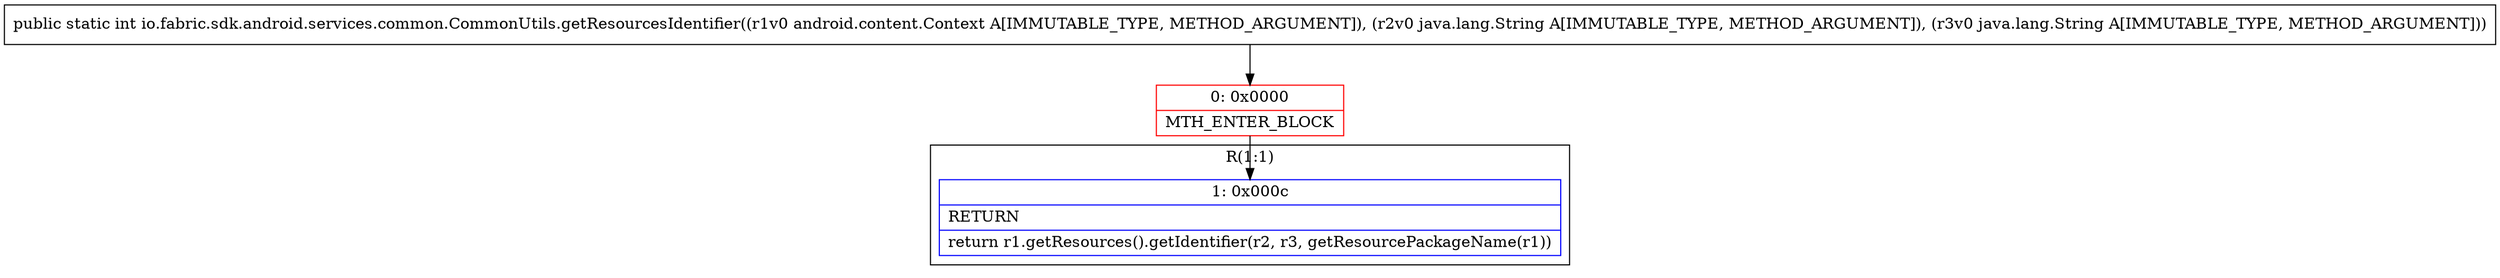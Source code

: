 digraph "CFG forio.fabric.sdk.android.services.common.CommonUtils.getResourcesIdentifier(Landroid\/content\/Context;Ljava\/lang\/String;Ljava\/lang\/String;)I" {
subgraph cluster_Region_863268937 {
label = "R(1:1)";
node [shape=record,color=blue];
Node_1 [shape=record,label="{1\:\ 0x000c|RETURN\l|return r1.getResources().getIdentifier(r2, r3, getResourcePackageName(r1))\l}"];
}
Node_0 [shape=record,color=red,label="{0\:\ 0x0000|MTH_ENTER_BLOCK\l}"];
MethodNode[shape=record,label="{public static int io.fabric.sdk.android.services.common.CommonUtils.getResourcesIdentifier((r1v0 android.content.Context A[IMMUTABLE_TYPE, METHOD_ARGUMENT]), (r2v0 java.lang.String A[IMMUTABLE_TYPE, METHOD_ARGUMENT]), (r3v0 java.lang.String A[IMMUTABLE_TYPE, METHOD_ARGUMENT])) }"];
MethodNode -> Node_0;
Node_0 -> Node_1;
}

